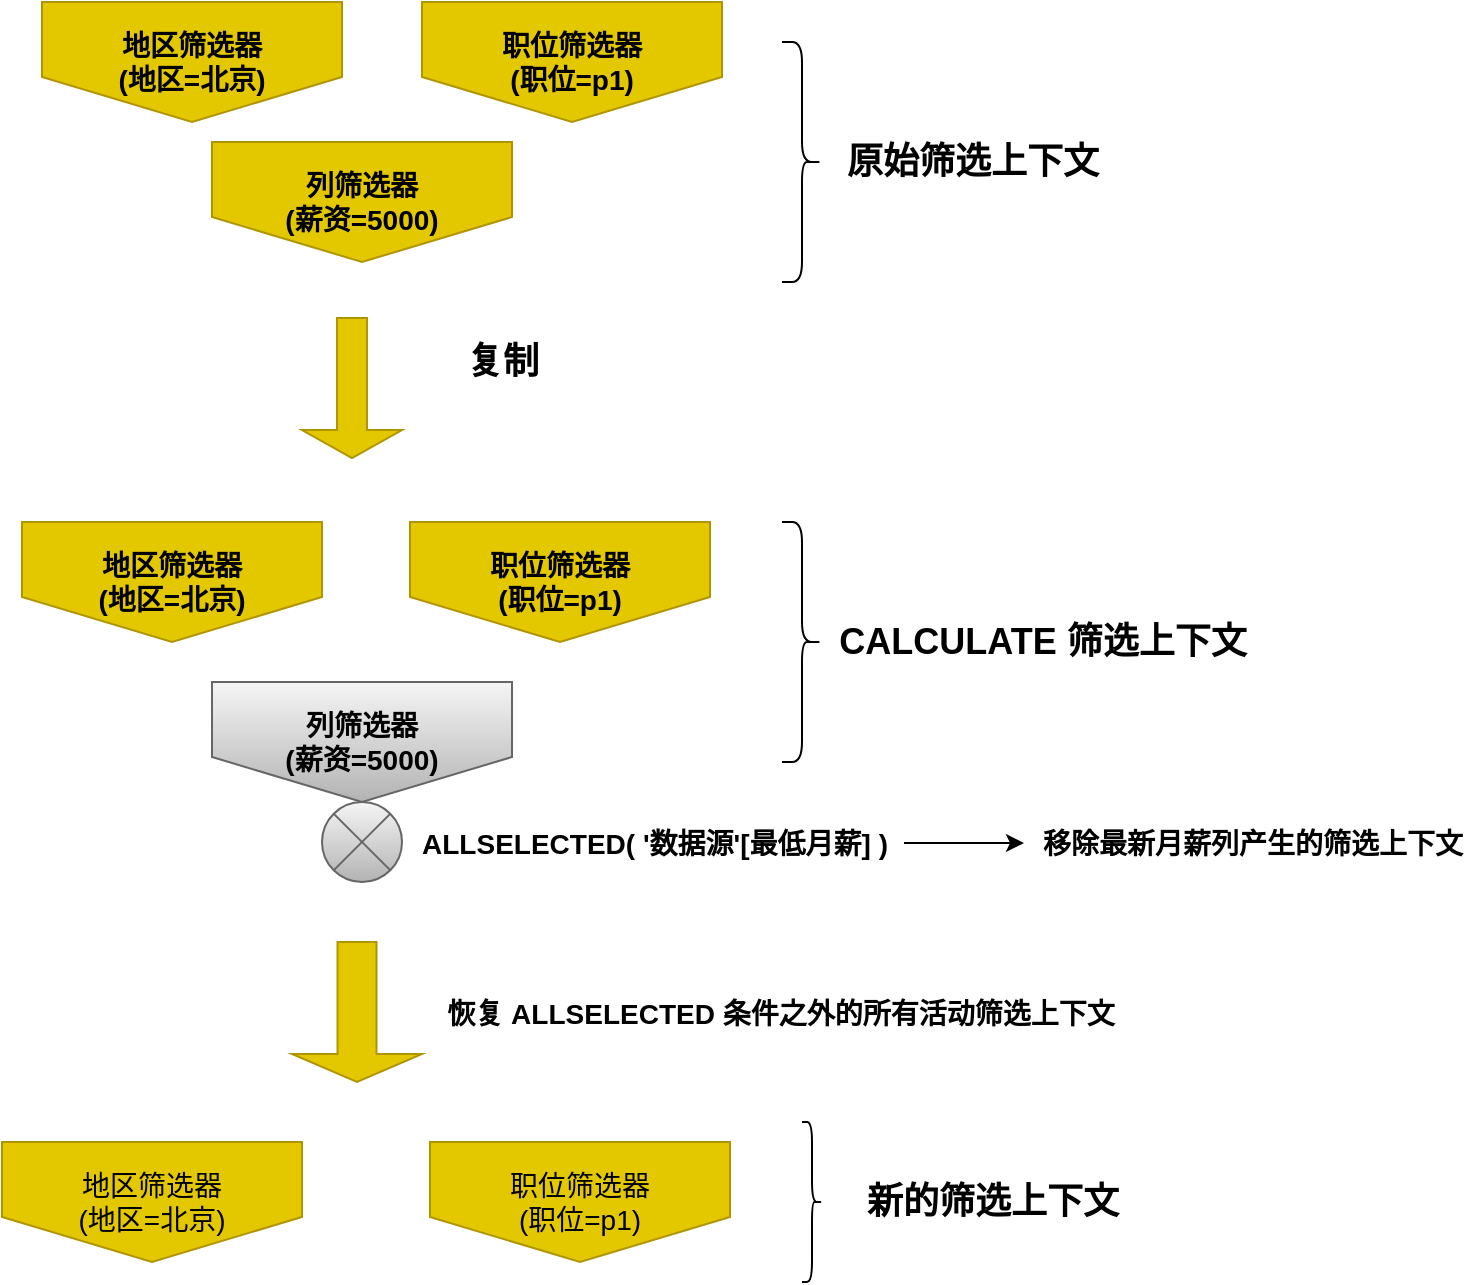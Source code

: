 <mxfile version="22.0.4" type="github">
  <diagram name="ALLSELECTED调节器计值过程" id="N9NoxD2QSuJAdEHxSu1o">
    <mxGraphModel dx="1434" dy="749" grid="0" gridSize="10" guides="1" tooltips="1" connect="1" arrows="1" fold="1" page="0" pageScale="1" pageWidth="827" pageHeight="1169" math="0" shadow="0">
      <root>
        <mxCell id="0" />
        <mxCell id="1" parent="0" />
        <mxCell id="ccgTVjTgD-fYgEuRJjH0-1" value="&lt;font style=&quot;font-size: 14px;&quot;&gt;&lt;b&gt;地区筛选器&lt;br&gt;(地区=北京)&lt;/b&gt;&lt;/font&gt;" style="shape=offPageConnector;whiteSpace=wrap;html=1;fillColor=#e3c800;strokeColor=#B09500;fontColor=#000000;" parent="1" vertex="1">
          <mxGeometry x="80" y="10" width="150" height="60" as="geometry" />
        </mxCell>
        <mxCell id="ccgTVjTgD-fYgEuRJjH0-2" value="&lt;font style=&quot;font-size: 14px;&quot;&gt;&lt;b&gt;职位筛选器&lt;br&gt;(职位=p1)&lt;/b&gt;&lt;/font&gt;" style="shape=offPageConnector;whiteSpace=wrap;html=1;fillColor=#e3c800;strokeColor=#B09500;fontColor=#000000;" parent="1" vertex="1">
          <mxGeometry x="270" y="10" width="150" height="60" as="geometry" />
        </mxCell>
        <mxCell id="ccgTVjTgD-fYgEuRJjH0-3" value="&lt;font style=&quot;font-size: 14px;&quot;&gt;&lt;b&gt;列筛选器&lt;br&gt;(薪资=5000)&lt;/b&gt;&lt;/font&gt;" style="shape=offPageConnector;whiteSpace=wrap;html=1;fillColor=#e3c800;strokeColor=#B09500;fontColor=#000000;" parent="1" vertex="1">
          <mxGeometry x="165" y="80" width="150" height="60" as="geometry" />
        </mxCell>
        <mxCell id="ccgTVjTgD-fYgEuRJjH0-4" value="" style="shape=curlyBracket;whiteSpace=wrap;html=1;rounded=1;flipH=1;labelPosition=right;verticalLabelPosition=middle;align=left;verticalAlign=middle;" parent="1" vertex="1">
          <mxGeometry x="450" y="30" width="20" height="120" as="geometry" />
        </mxCell>
        <mxCell id="ccgTVjTgD-fYgEuRJjH0-5" value="&lt;font style=&quot;font-size: 18px;&quot;&gt;&lt;b&gt;原始筛选上下文&lt;/b&gt;&lt;/font&gt;" style="text;html=1;align=center;verticalAlign=middle;resizable=0;points=[];autosize=1;strokeColor=none;fillColor=none;" parent="1" vertex="1">
          <mxGeometry x="473" y="73" width="144" height="34" as="geometry" />
        </mxCell>
        <mxCell id="ccgTVjTgD-fYgEuRJjH0-6" value="" style="shape=singleArrow;direction=south;whiteSpace=wrap;html=1;fillColor=#e3c800;strokeColor=#B09500;fontColor=#000000;" parent="1" vertex="1">
          <mxGeometry x="210" y="168" width="50" height="70" as="geometry" />
        </mxCell>
        <mxCell id="ccgTVjTgD-fYgEuRJjH0-7" value="&lt;font style=&quot;font-size: 18px;&quot;&gt;&lt;b&gt;复制&lt;/b&gt;&lt;/font&gt;" style="text;html=1;align=center;verticalAlign=middle;resizable=0;points=[];autosize=1;strokeColor=none;fillColor=none;" parent="1" vertex="1">
          <mxGeometry x="283" y="173" width="54" height="34" as="geometry" />
        </mxCell>
        <mxCell id="ccgTVjTgD-fYgEuRJjH0-8" value="&lt;font style=&quot;font-size: 14px;&quot;&gt;&lt;b&gt;地区筛选器&lt;br&gt;(地区=北京)&lt;/b&gt;&lt;/font&gt;" style="shape=offPageConnector;whiteSpace=wrap;html=1;fillColor=#e3c800;strokeColor=#B09500;fontColor=#000000;" parent="1" vertex="1">
          <mxGeometry x="70" y="270" width="150" height="60" as="geometry" />
        </mxCell>
        <mxCell id="ccgTVjTgD-fYgEuRJjH0-9" value="&lt;font style=&quot;font-size: 14px;&quot;&gt;&lt;b&gt;职位筛选器&lt;br&gt;(职位=p1)&lt;/b&gt;&lt;/font&gt;" style="shape=offPageConnector;whiteSpace=wrap;html=1;fillColor=#e3c800;strokeColor=#B09500;fontColor=#000000;" parent="1" vertex="1">
          <mxGeometry x="264" y="270" width="150" height="60" as="geometry" />
        </mxCell>
        <mxCell id="ccgTVjTgD-fYgEuRJjH0-10" value="&lt;font style=&quot;font-size: 14px;&quot;&gt;&lt;b&gt;列筛选器&lt;br&gt;(薪资=5000)&lt;/b&gt;&lt;/font&gt;" style="shape=offPageConnector;whiteSpace=wrap;html=1;fillColor=#f5f5f5;strokeColor=#666666;gradientColor=#b3b3b3;" parent="1" vertex="1">
          <mxGeometry x="165" y="350" width="150" height="60" as="geometry" />
        </mxCell>
        <mxCell id="ccgTVjTgD-fYgEuRJjH0-11" value="" style="shape=curlyBracket;whiteSpace=wrap;html=1;rounded=1;flipH=1;labelPosition=right;verticalLabelPosition=middle;align=left;verticalAlign=middle;" parent="1" vertex="1">
          <mxGeometry x="450" y="270" width="20" height="120" as="geometry" />
        </mxCell>
        <mxCell id="ccgTVjTgD-fYgEuRJjH0-12" value="&lt;font style=&quot;font-size: 18px;&quot;&gt;&lt;b&gt;CALCULATE 筛选上下文&lt;/b&gt;&lt;/font&gt;" style="text;html=1;align=center;verticalAlign=middle;resizable=0;points=[];autosize=1;strokeColor=none;fillColor=none;" parent="1" vertex="1">
          <mxGeometry x="469" y="313" width="222" height="34" as="geometry" />
        </mxCell>
        <mxCell id="ccgTVjTgD-fYgEuRJjH0-13" value="" style="shape=sumEllipse;perimeter=ellipsePerimeter;whiteSpace=wrap;html=1;backgroundOutline=1;fillColor=#f5f5f5;strokeColor=#666666;gradientColor=#b3b3b3;" parent="1" vertex="1">
          <mxGeometry x="220" y="410" width="40" height="40" as="geometry" />
        </mxCell>
        <mxCell id="ccgTVjTgD-fYgEuRJjH0-17" value="" style="edgeStyle=orthogonalEdgeStyle;rounded=0;orthogonalLoop=1;jettySize=auto;html=1;" parent="1" source="ccgTVjTgD-fYgEuRJjH0-14" target="ccgTVjTgD-fYgEuRJjH0-15" edge="1">
          <mxGeometry relative="1" as="geometry" />
        </mxCell>
        <mxCell id="ccgTVjTgD-fYgEuRJjH0-14" value="&lt;font style=&quot;font-size: 14px;&quot;&gt;&lt;b&gt;ALLSELECTED( &#39;数据源&#39;[最低月薪] )&lt;/b&gt;&lt;/font&gt;" style="text;html=1;align=center;verticalAlign=middle;resizable=0;points=[];autosize=1;strokeColor=none;fillColor=none;" parent="1" vertex="1">
          <mxGeometry x="260" y="416" width="251" height="29" as="geometry" />
        </mxCell>
        <mxCell id="ccgTVjTgD-fYgEuRJjH0-15" value="&lt;font style=&quot;font-size: 14px;&quot;&gt;&lt;b&gt;移除最新月薪列产生的筛选上下文&lt;/b&gt;&lt;/font&gt;" style="text;html=1;align=center;verticalAlign=middle;resizable=0;points=[];autosize=1;strokeColor=none;fillColor=none;" parent="1" vertex="1">
          <mxGeometry x="571" y="416" width="228" height="29" as="geometry" />
        </mxCell>
        <mxCell id="ccgTVjTgD-fYgEuRJjH0-18" value="&lt;font style=&quot;font-size: 14px;&quot;&gt;地区筛选器&lt;br&gt;(地区=北京)&lt;/font&gt;" style="shape=offPageConnector;whiteSpace=wrap;html=1;fillColor=#e3c800;strokeColor=#B09500;fontColor=#000000;" parent="1" vertex="1">
          <mxGeometry x="60" y="580" width="150" height="60" as="geometry" />
        </mxCell>
        <mxCell id="ccgTVjTgD-fYgEuRJjH0-19" value="&lt;font style=&quot;font-size: 14px;&quot;&gt;职位筛选器&lt;br&gt;(职位=p1)&lt;/font&gt;" style="shape=offPageConnector;whiteSpace=wrap;html=1;fillColor=#e3c800;strokeColor=#B09500;fontColor=#000000;" parent="1" vertex="1">
          <mxGeometry x="274" y="580" width="150" height="60" as="geometry" />
        </mxCell>
        <mxCell id="ccgTVjTgD-fYgEuRJjH0-21" value="" style="shape=singleArrow;direction=south;whiteSpace=wrap;html=1;fillColor=#e3c800;strokeColor=#B09500;fontColor=#000000;" parent="1" vertex="1">
          <mxGeometry x="205" y="480" width="65" height="70" as="geometry" />
        </mxCell>
        <mxCell id="ccgTVjTgD-fYgEuRJjH0-24" value="" style="shape=curlyBracket;whiteSpace=wrap;html=1;rounded=1;flipH=1;labelPosition=right;verticalLabelPosition=middle;align=left;verticalAlign=middle;" parent="1" vertex="1">
          <mxGeometry x="460" y="570" width="10" height="80" as="geometry" />
        </mxCell>
        <mxCell id="ccgTVjTgD-fYgEuRJjH0-25" value="&lt;font style=&quot;font-size: 18px;&quot;&gt;&lt;b&gt;新的筛选上下文&lt;/b&gt;&lt;/font&gt;" style="text;html=1;align=center;verticalAlign=middle;resizable=0;points=[];autosize=1;strokeColor=none;fillColor=none;" parent="1" vertex="1">
          <mxGeometry x="483" y="593" width="144" height="34" as="geometry" />
        </mxCell>
        <mxCell id="ccgTVjTgD-fYgEuRJjH0-27" value="&lt;font style=&quot;font-size: 14px;&quot;&gt;&lt;b&gt;恢复 ALLSELECTED 条件之外的所有活动筛选上下文&lt;/b&gt;&lt;/font&gt;" style="text;html=1;align=center;verticalAlign=middle;resizable=0;points=[];autosize=1;strokeColor=none;fillColor=none;" parent="1" vertex="1">
          <mxGeometry x="273" y="501" width="352" height="29" as="geometry" />
        </mxCell>
      </root>
    </mxGraphModel>
  </diagram>
</mxfile>
